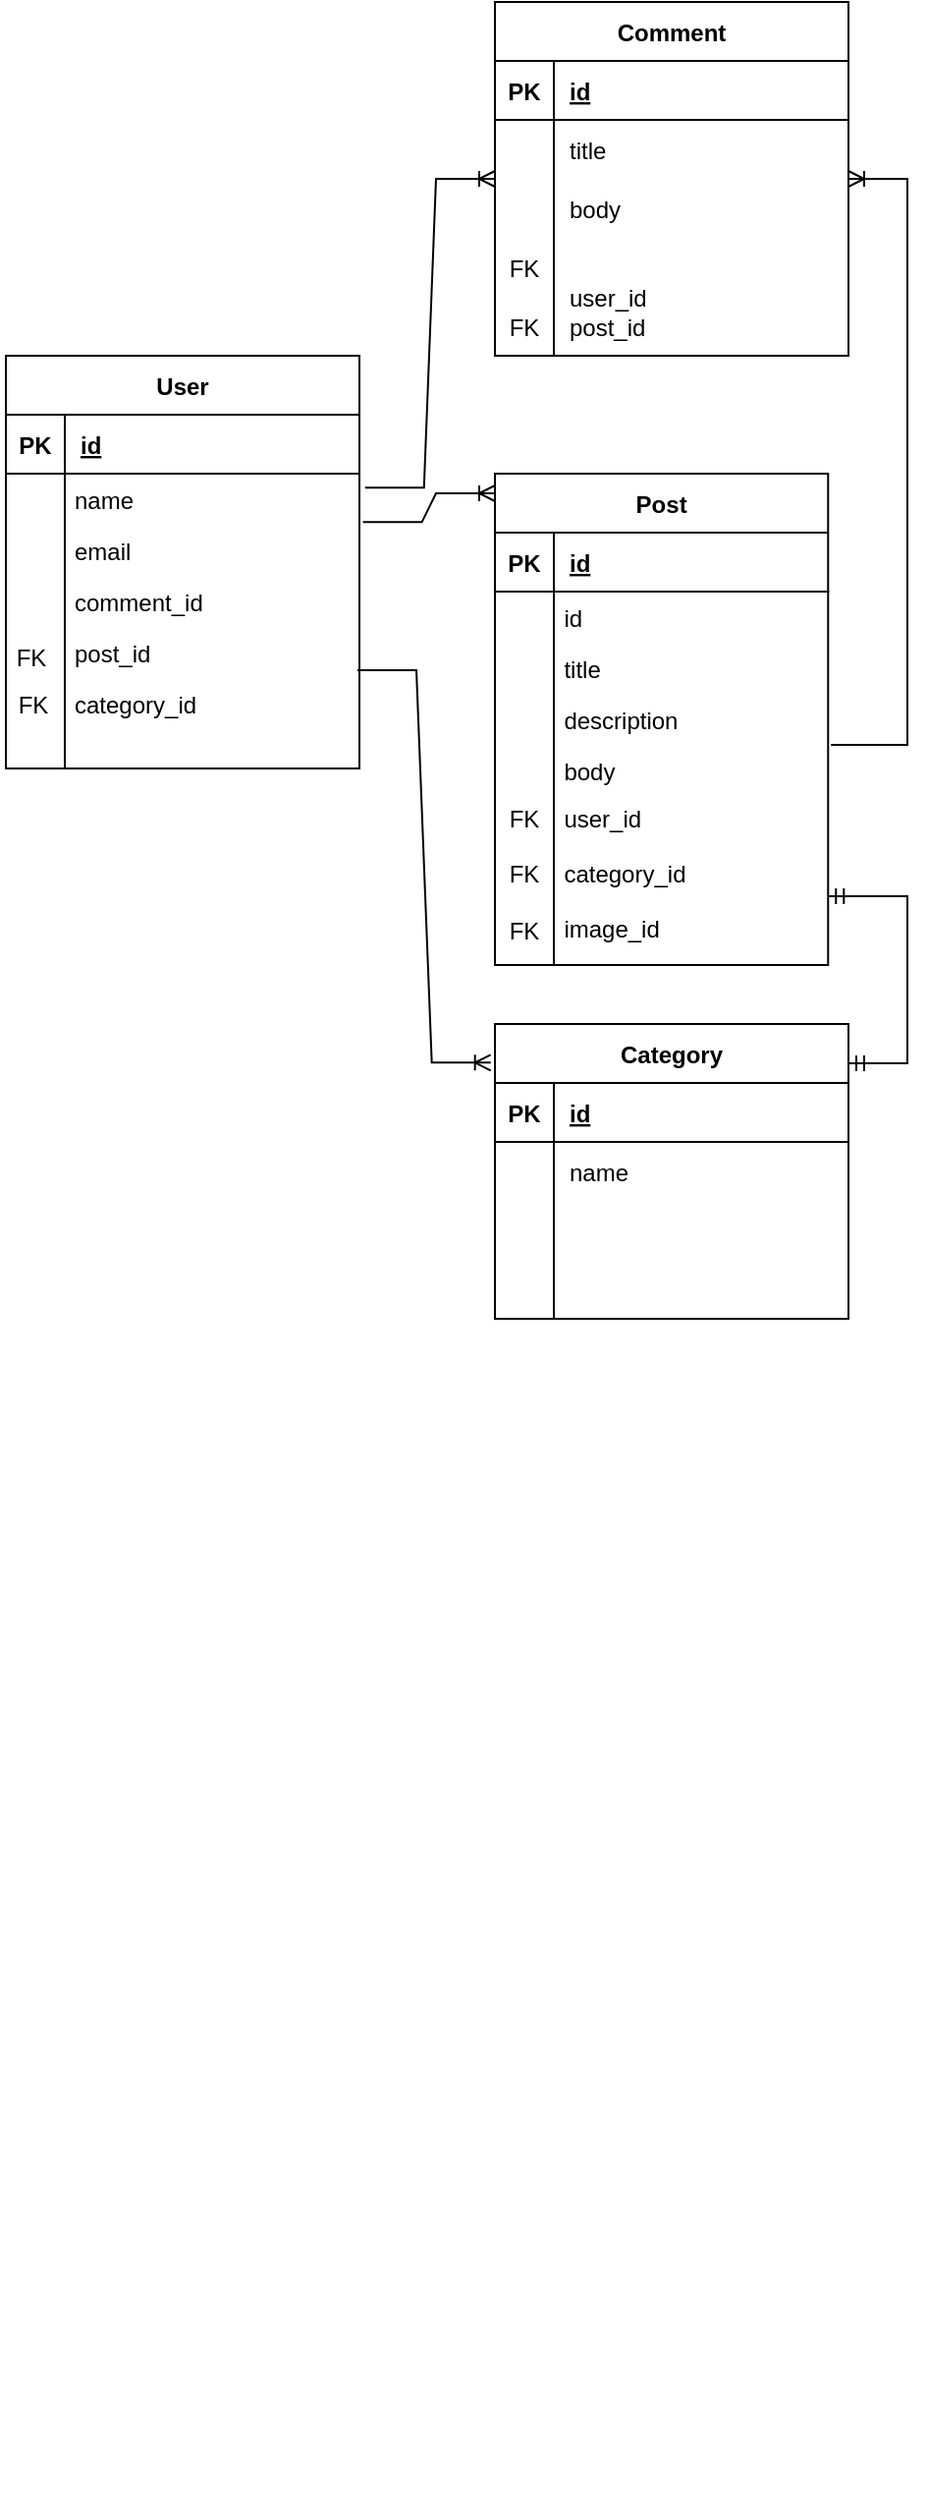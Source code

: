 <mxfile version="16.6.4" type="onedrive"><diagram id="C5RBs43oDa-KdzZeNtuy" name="Page-1"><mxGraphModel dx="1422" dy="1963" grid="1" gridSize="10" guides="1" tooltips="1" connect="1" arrows="1" fold="1" page="1" pageScale="1" pageWidth="827" pageHeight="1169" math="0" shadow="0"><root><mxCell id="WIyWlLk6GJQsqaUBKTNV-0"/><mxCell id="WIyWlLk6GJQsqaUBKTNV-1" parent="WIyWlLk6GJQsqaUBKTNV-0"/><mxCell id="lPncde6TAyD1m9C1xYJm-18" value="" style="edgeStyle=entityRelationEdgeStyle;fontSize=12;html=1;endArrow=ERoneToMany;rounded=0;exitX=1.01;exitY=0.822;exitDx=0;exitDy=0;exitPerimeter=0;" parent="WIyWlLk6GJQsqaUBKTNV-1" source="tdaJ55dzC8BW70NEusdq-22" edge="1"><mxGeometry width="100" height="100" relative="1" as="geometry"><mxPoint x="210" y="250" as="sourcePoint"/><mxPoint x="280" y="140" as="targetPoint"/></mxGeometry></mxCell><mxCell id="lPncde6TAyD1m9C1xYJm-29" value="" style="edgeStyle=entityRelationEdgeStyle;fontSize=12;html=1;endArrow=ERoneToMany;rounded=0;exitX=1.008;exitY=1;exitDx=0;exitDy=0;exitPerimeter=0;" parent="WIyWlLk6GJQsqaUBKTNV-1" source="tdaJ55dzC8BW70NEusdq-77" edge="1" target="tdaJ55dzC8BW70NEusdq-113"><mxGeometry width="100" height="100" relative="1" as="geometry"><mxPoint x="440" y="237" as="sourcePoint"/><mxPoint x="530" y="-10" as="targetPoint"/></mxGeometry></mxCell><mxCell id="tdaJ55dzC8BW70NEusdq-33" value="" style="group" parent="WIyWlLk6GJQsqaUBKTNV-1" vertex="1" connectable="0"><mxGeometry x="60" y="950" width="189" height="210" as="geometry"/></mxCell><mxCell id="tdaJ55dzC8BW70NEusdq-36" value="" style="group" parent="tdaJ55dzC8BW70NEusdq-33" vertex="1" connectable="0"><mxGeometry x="-31" y="-880" width="191" height="210" as="geometry"/></mxCell><mxCell id="tdaJ55dzC8BW70NEusdq-18" value="User" style="shape=table;startSize=30;container=1;collapsible=1;childLayout=tableLayout;fixedRows=1;rowLines=0;fontStyle=1;align=center;resizeLast=1;" parent="tdaJ55dzC8BW70NEusdq-36" vertex="1"><mxGeometry x="2" width="180" height="210" as="geometry"/></mxCell><mxCell id="tdaJ55dzC8BW70NEusdq-19" value="" style="shape=tableRow;horizontal=0;startSize=0;swimlaneHead=0;swimlaneBody=0;fillColor=none;collapsible=0;dropTarget=0;points=[[0,0.5],[1,0.5]];portConstraint=eastwest;top=0;left=0;right=0;bottom=1;" parent="tdaJ55dzC8BW70NEusdq-18" vertex="1"><mxGeometry y="30" width="180" height="30" as="geometry"/></mxCell><mxCell id="tdaJ55dzC8BW70NEusdq-20" value="PK" style="shape=partialRectangle;connectable=0;fillColor=none;top=0;left=0;bottom=0;right=0;fontStyle=1;overflow=hidden;" parent="tdaJ55dzC8BW70NEusdq-19" vertex="1"><mxGeometry width="30" height="30" as="geometry"><mxRectangle width="30" height="30" as="alternateBounds"/></mxGeometry></mxCell><mxCell id="tdaJ55dzC8BW70NEusdq-21" value="id" style="shape=partialRectangle;connectable=0;fillColor=none;top=0;left=0;bottom=0;right=0;align=left;spacingLeft=6;fontStyle=5;overflow=hidden;" parent="tdaJ55dzC8BW70NEusdq-19" vertex="1"><mxGeometry x="30" width="150" height="30" as="geometry"><mxRectangle width="150" height="30" as="alternateBounds"/></mxGeometry></mxCell><mxCell id="tdaJ55dzC8BW70NEusdq-22" value="" style="shape=tableRow;horizontal=0;startSize=0;swimlaneHead=0;swimlaneBody=0;fillColor=none;collapsible=0;dropTarget=0;points=[[0,0.5],[1,0.5]];portConstraint=eastwest;top=0;left=0;right=0;bottom=0;" parent="tdaJ55dzC8BW70NEusdq-18" vertex="1"><mxGeometry y="60" width="180" height="30" as="geometry"/></mxCell><mxCell id="tdaJ55dzC8BW70NEusdq-23" value="" style="shape=partialRectangle;connectable=0;fillColor=none;top=0;left=0;bottom=0;right=0;editable=1;overflow=hidden;" parent="tdaJ55dzC8BW70NEusdq-22" vertex="1"><mxGeometry width="30" height="30" as="geometry"><mxRectangle width="30" height="30" as="alternateBounds"/></mxGeometry></mxCell><mxCell id="tdaJ55dzC8BW70NEusdq-24" value="" style="shape=partialRectangle;connectable=0;fillColor=none;top=0;left=0;bottom=0;right=0;align=left;spacingLeft=6;overflow=hidden;" parent="tdaJ55dzC8BW70NEusdq-22" vertex="1"><mxGeometry x="30" width="150" height="30" as="geometry"><mxRectangle width="150" height="30" as="alternateBounds"/></mxGeometry></mxCell><mxCell id="tdaJ55dzC8BW70NEusdq-28" value="" style="shape=tableRow;horizontal=0;startSize=0;swimlaneHead=0;swimlaneBody=0;fillColor=none;collapsible=0;dropTarget=0;points=[[0,0.5],[1,0.5]];portConstraint=eastwest;top=0;left=0;right=0;bottom=0;" parent="tdaJ55dzC8BW70NEusdq-18" vertex="1"><mxGeometry y="90" width="180" height="90" as="geometry"/></mxCell><mxCell id="tdaJ55dzC8BW70NEusdq-29" value="" style="shape=partialRectangle;connectable=0;fillColor=none;top=0;left=0;bottom=0;right=0;editable=1;overflow=hidden;" parent="tdaJ55dzC8BW70NEusdq-28" vertex="1"><mxGeometry width="30" height="90" as="geometry"><mxRectangle width="30" height="90" as="alternateBounds"/></mxGeometry></mxCell><mxCell id="tdaJ55dzC8BW70NEusdq-30" value="" style="shape=partialRectangle;connectable=0;fillColor=none;top=0;left=0;bottom=0;right=0;align=left;spacingLeft=6;overflow=hidden;" parent="tdaJ55dzC8BW70NEusdq-28" vertex="1"><mxGeometry x="30" width="150" height="90" as="geometry"><mxRectangle width="150" height="90" as="alternateBounds"/></mxGeometry></mxCell><mxCell id="tdaJ55dzC8BW70NEusdq-25" value="" style="shape=tableRow;horizontal=0;startSize=0;swimlaneHead=0;swimlaneBody=0;fillColor=none;collapsible=0;dropTarget=0;points=[[0,0.5],[1,0.5]];portConstraint=eastwest;top=0;left=0;right=0;bottom=0;" parent="tdaJ55dzC8BW70NEusdq-18" vertex="1"><mxGeometry y="180" width="180" height="30" as="geometry"/></mxCell><mxCell id="tdaJ55dzC8BW70NEusdq-26" value="" style="shape=partialRectangle;connectable=0;fillColor=none;top=0;left=0;bottom=0;right=0;editable=1;overflow=hidden;" parent="tdaJ55dzC8BW70NEusdq-25" vertex="1"><mxGeometry width="30" height="30" as="geometry"><mxRectangle width="30" height="30" as="alternateBounds"/></mxGeometry></mxCell><mxCell id="tdaJ55dzC8BW70NEusdq-27" value="" style="shape=partialRectangle;connectable=0;fillColor=none;top=0;left=0;bottom=0;right=0;align=left;spacingLeft=6;overflow=hidden;" parent="tdaJ55dzC8BW70NEusdq-25" vertex="1"><mxGeometry x="30" width="150" height="30" as="geometry"><mxRectangle width="150" height="30" as="alternateBounds"/></mxGeometry></mxCell><mxCell id="lPncde6TAyD1m9C1xYJm-11" value="name" style="text;align=left;verticalAlign=top;spacingLeft=4;spacingRight=4;overflow=hidden;rotatable=0;points=[[0,0.5],[1,0.5]];portConstraint=eastwest;rounded=0;shadow=0;html=0;" parent="tdaJ55dzC8BW70NEusdq-36" vertex="1"><mxGeometry x="31" y="60" width="149.0" height="26" as="geometry"/></mxCell><mxCell id="lPncde6TAyD1m9C1xYJm-12" value="email" style="text;align=left;verticalAlign=top;spacingLeft=4;spacingRight=4;overflow=hidden;rotatable=0;points=[[0,0.5],[1,0.5]];portConstraint=eastwest;rounded=0;shadow=0;html=0;" parent="tdaJ55dzC8BW70NEusdq-36" vertex="1"><mxGeometry x="31" y="86" width="149.0" height="26" as="geometry"/></mxCell><mxCell id="lPncde6TAyD1m9C1xYJm-15" value="comment_id" style="text;align=left;verticalAlign=top;spacingLeft=4;spacingRight=4;overflow=hidden;rotatable=0;points=[[0,0.5],[1,0.5]];portConstraint=eastwest;rounded=0;shadow=0;html=0;" parent="tdaJ55dzC8BW70NEusdq-36" vertex="1"><mxGeometry x="31" y="112" width="149.0" height="26" as="geometry"/></mxCell><mxCell id="lPncde6TAyD1m9C1xYJm-13" value="post_id" style="text;align=left;verticalAlign=top;spacingLeft=4;spacingRight=4;overflow=hidden;rotatable=0;points=[[0,0.5],[1,0.5]];portConstraint=eastwest;rounded=0;shadow=0;html=0;" parent="tdaJ55dzC8BW70NEusdq-36" vertex="1"><mxGeometry x="31" y="138" width="149.0" height="26" as="geometry"/></mxCell><mxCell id="tdaJ55dzC8BW70NEusdq-1" value="category_id" style="text;align=left;verticalAlign=top;spacingLeft=4;spacingRight=4;overflow=hidden;rotatable=0;points=[[0,0.5],[1,0.5]];portConstraint=eastwest;rounded=0;shadow=0;html=0;" parent="tdaJ55dzC8BW70NEusdq-36" vertex="1"><mxGeometry x="31" y="164" width="150" height="30" as="geometry"/></mxCell><mxCell id="tdaJ55dzC8BW70NEusdq-31" value="FK" style="shape=partialRectangle;connectable=0;fillColor=none;top=0;left=0;bottom=0;right=0;fontStyle=0;overflow=hidden;" parent="tdaJ55dzC8BW70NEusdq-36" vertex="1"><mxGeometry x="1" y="162" width="30" height="30" as="geometry"><mxRectangle width="30" height="30" as="alternateBounds"/></mxGeometry></mxCell><mxCell id="tdaJ55dzC8BW70NEusdq-32" value="FK" style="shape=partialRectangle;connectable=0;fillColor=none;top=0;left=0;bottom=0;right=0;fontStyle=0;overflow=hidden;" parent="tdaJ55dzC8BW70NEusdq-36" vertex="1"><mxGeometry y="138" width="30" height="30" as="geometry"><mxRectangle width="30" height="30" as="alternateBounds"/></mxGeometry></mxCell><mxCell id="tdaJ55dzC8BW70NEusdq-37" style="edgeStyle=orthogonalEdgeStyle;rounded=0;orthogonalLoop=1;jettySize=auto;html=1;exitX=1;exitY=0.5;exitDx=0;exitDy=0;" parent="tdaJ55dzC8BW70NEusdq-36" source="lPncde6TAyD1m9C1xYJm-11" target="lPncde6TAyD1m9C1xYJm-11" edge="1"><mxGeometry relative="1" as="geometry"/></mxCell><mxCell id="tdaJ55dzC8BW70NEusdq-82" value="" style="group" parent="WIyWlLk6GJQsqaUBKTNV-1" vertex="1" connectable="0"><mxGeometry x="280" y="130" width="180" height="250" as="geometry"/></mxCell><mxCell id="tdaJ55dzC8BW70NEusdq-75" value="id" style="text;align=left;verticalAlign=top;spacingLeft=4;spacingRight=4;overflow=hidden;rotatable=0;points=[[0,0.5],[1,0.5]];portConstraint=eastwest;" parent="tdaJ55dzC8BW70NEusdq-82" vertex="1"><mxGeometry x="29.21" y="60" width="140.79" height="26" as="geometry"/></mxCell><mxCell id="tdaJ55dzC8BW70NEusdq-76" value="title" style="text;align=left;verticalAlign=top;spacingLeft=4;spacingRight=4;overflow=hidden;rotatable=0;points=[[0,0.5],[1,0.5]];portConstraint=eastwest;rounded=0;shadow=0;html=0;" parent="tdaJ55dzC8BW70NEusdq-82" vertex="1"><mxGeometry x="29.21" y="86" width="140.79" height="26" as="geometry"/></mxCell><mxCell id="tdaJ55dzC8BW70NEusdq-77" value="description" style="text;align=left;verticalAlign=top;spacingLeft=4;spacingRight=4;overflow=hidden;rotatable=0;points=[[0,0.5],[1,0.5]];portConstraint=eastwest;rounded=0;shadow=0;html=0;" parent="tdaJ55dzC8BW70NEusdq-82" vertex="1"><mxGeometry x="29.21" y="112" width="140.79" height="26" as="geometry"/></mxCell><mxCell id="tdaJ55dzC8BW70NEusdq-78" value="body" style="text;align=left;verticalAlign=top;spacingLeft=4;spacingRight=4;overflow=hidden;rotatable=0;points=[[0,0.5],[1,0.5]];portConstraint=eastwest;rounded=0;shadow=0;html=0;" parent="tdaJ55dzC8BW70NEusdq-82" vertex="1"><mxGeometry x="29.21" y="138" width="140.79" height="26" as="geometry"/></mxCell><mxCell id="tdaJ55dzC8BW70NEusdq-79" value="user_id" style="text;align=left;verticalAlign=top;spacingLeft=4;spacingRight=4;overflow=hidden;rotatable=0;points=[[0,0.5],[1,0.5]];portConstraint=eastwest;rounded=0;shadow=0;html=0;" parent="tdaJ55dzC8BW70NEusdq-82" vertex="1"><mxGeometry x="29.21" y="162" width="140.79" height="26" as="geometry"/></mxCell><mxCell id="tdaJ55dzC8BW70NEusdq-80" value="category_id" style="text;align=left;verticalAlign=top;spacingLeft=4;spacingRight=4;overflow=hidden;rotatable=0;points=[[0,0.5],[1,0.5]];portConstraint=eastwest;rounded=0;shadow=0;html=0;" parent="tdaJ55dzC8BW70NEusdq-82" vertex="1"><mxGeometry x="29.21" y="190" width="140.79" height="26" as="geometry"/></mxCell><mxCell id="tdaJ55dzC8BW70NEusdq-81" value="image_id" style="text;align=left;verticalAlign=top;spacingLeft=4;spacingRight=4;overflow=hidden;rotatable=0;points=[[0,0.5],[1,0.5]];portConstraint=eastwest;rounded=0;shadow=0;html=0;" parent="tdaJ55dzC8BW70NEusdq-82" vertex="1"><mxGeometry x="29.21" y="218" width="140.79" height="26" as="geometry"/></mxCell><mxCell id="tdaJ55dzC8BW70NEusdq-86" value="" style="group" parent="tdaJ55dzC8BW70NEusdq-82" vertex="1" connectable="0"><mxGeometry width="169.634" height="250" as="geometry"/></mxCell><mxCell id="tdaJ55dzC8BW70NEusdq-62" value="Post" style="shape=table;startSize=30;container=1;collapsible=1;childLayout=tableLayout;fixedRows=1;rowLines=0;fontStyle=1;align=center;resizeLast=1;" parent="tdaJ55dzC8BW70NEusdq-86" vertex="1"><mxGeometry width="169.634" height="250" as="geometry"/></mxCell><mxCell id="tdaJ55dzC8BW70NEusdq-63" value="" style="shape=tableRow;horizontal=0;startSize=0;swimlaneHead=0;swimlaneBody=0;fillColor=none;collapsible=0;dropTarget=0;points=[[0,0.5],[1,0.5]];portConstraint=eastwest;top=0;left=0;right=0;bottom=1;" parent="tdaJ55dzC8BW70NEusdq-62" vertex="1"><mxGeometry y="30" width="169.634" height="30" as="geometry"/></mxCell><mxCell id="tdaJ55dzC8BW70NEusdq-64" value="PK" style="shape=partialRectangle;connectable=0;fillColor=none;top=0;left=0;bottom=0;right=0;fontStyle=1;overflow=hidden;" parent="tdaJ55dzC8BW70NEusdq-63" vertex="1"><mxGeometry width="30" height="30" as="geometry"><mxRectangle width="30" height="30" as="alternateBounds"/></mxGeometry></mxCell><mxCell id="tdaJ55dzC8BW70NEusdq-65" value="id" style="shape=partialRectangle;connectable=0;fillColor=none;top=0;left=0;bottom=0;right=0;align=left;spacingLeft=6;fontStyle=5;overflow=hidden;" parent="tdaJ55dzC8BW70NEusdq-63" vertex="1"><mxGeometry x="30" width="139.634" height="30" as="geometry"><mxRectangle width="139.634" height="30" as="alternateBounds"/></mxGeometry></mxCell><mxCell id="tdaJ55dzC8BW70NEusdq-66" value="" style="shape=tableRow;horizontal=0;startSize=0;swimlaneHead=0;swimlaneBody=0;fillColor=none;collapsible=0;dropTarget=0;points=[[0,0.5],[1,0.5]];portConstraint=eastwest;top=0;left=0;right=0;bottom=0;" parent="tdaJ55dzC8BW70NEusdq-62" vertex="1"><mxGeometry y="60" width="169.634" height="30" as="geometry"/></mxCell><mxCell id="tdaJ55dzC8BW70NEusdq-67" value="" style="shape=partialRectangle;connectable=0;fillColor=none;top=0;left=0;bottom=0;right=0;editable=1;overflow=hidden;" parent="tdaJ55dzC8BW70NEusdq-66" vertex="1"><mxGeometry width="30" height="30" as="geometry"><mxRectangle width="30" height="30" as="alternateBounds"/></mxGeometry></mxCell><mxCell id="tdaJ55dzC8BW70NEusdq-68" value="" style="shape=partialRectangle;connectable=0;fillColor=none;top=0;left=0;bottom=0;right=0;align=left;spacingLeft=6;overflow=hidden;" parent="tdaJ55dzC8BW70NEusdq-66" vertex="1"><mxGeometry x="30" width="139.634" height="30" as="geometry"><mxRectangle width="139.634" height="30" as="alternateBounds"/></mxGeometry></mxCell><mxCell id="tdaJ55dzC8BW70NEusdq-69" value="" style="shape=tableRow;horizontal=0;startSize=0;swimlaneHead=0;swimlaneBody=0;fillColor=none;collapsible=0;dropTarget=0;points=[[0,0.5],[1,0.5]];portConstraint=eastwest;top=0;left=0;right=0;bottom=0;" parent="tdaJ55dzC8BW70NEusdq-62" vertex="1"><mxGeometry y="90" width="169.634" height="90" as="geometry"/></mxCell><mxCell id="tdaJ55dzC8BW70NEusdq-70" value="" style="shape=partialRectangle;connectable=0;fillColor=none;top=0;left=0;bottom=0;right=0;editable=1;overflow=hidden;" parent="tdaJ55dzC8BW70NEusdq-69" vertex="1"><mxGeometry width="30" height="90" as="geometry"><mxRectangle width="30" height="90" as="alternateBounds"/></mxGeometry></mxCell><mxCell id="tdaJ55dzC8BW70NEusdq-71" value="" style="shape=partialRectangle;connectable=0;fillColor=none;top=0;left=0;bottom=0;right=0;align=left;spacingLeft=6;overflow=hidden;" parent="tdaJ55dzC8BW70NEusdq-69" vertex="1"><mxGeometry x="30" width="139.634" height="90" as="geometry"><mxRectangle width="139.634" height="90" as="alternateBounds"/></mxGeometry></mxCell><mxCell id="tdaJ55dzC8BW70NEusdq-72" value="" style="shape=tableRow;horizontal=0;startSize=0;swimlaneHead=0;swimlaneBody=0;fillColor=none;collapsible=0;dropTarget=0;points=[[0,0.5],[1,0.5]];portConstraint=eastwest;top=0;left=0;right=0;bottom=0;" parent="tdaJ55dzC8BW70NEusdq-62" vertex="1"><mxGeometry y="180" width="169.634" height="70" as="geometry"/></mxCell><mxCell id="tdaJ55dzC8BW70NEusdq-73" value="" style="shape=partialRectangle;connectable=0;fillColor=none;top=0;left=0;bottom=0;right=0;editable=1;overflow=hidden;" parent="tdaJ55dzC8BW70NEusdq-72" vertex="1"><mxGeometry width="30" height="70" as="geometry"><mxRectangle width="30" height="70" as="alternateBounds"/></mxGeometry></mxCell><mxCell id="tdaJ55dzC8BW70NEusdq-74" value="" style="shape=partialRectangle;connectable=0;fillColor=none;top=0;left=0;bottom=0;right=0;align=left;spacingLeft=6;overflow=hidden;" parent="tdaJ55dzC8BW70NEusdq-72" vertex="1"><mxGeometry x="30" width="139.634" height="70" as="geometry"><mxRectangle width="139.634" height="70" as="alternateBounds"/></mxGeometry></mxCell><mxCell id="tdaJ55dzC8BW70NEusdq-83" value="FK" style="shape=partialRectangle;connectable=0;fillColor=none;top=0;left=0;bottom=0;right=0;fontStyle=0;overflow=hidden;" parent="tdaJ55dzC8BW70NEusdq-86" vertex="1"><mxGeometry y="160" width="30" height="30" as="geometry"><mxRectangle width="30" height="30" as="alternateBounds"/></mxGeometry></mxCell><mxCell id="tdaJ55dzC8BW70NEusdq-84" value="FK" style="shape=partialRectangle;connectable=0;fillColor=none;top=0;left=0;bottom=0;right=0;fontStyle=0;overflow=hidden;" parent="tdaJ55dzC8BW70NEusdq-86" vertex="1"><mxGeometry y="188" width="30" height="30" as="geometry"><mxRectangle width="30" height="30" as="alternateBounds"/></mxGeometry></mxCell><mxCell id="tdaJ55dzC8BW70NEusdq-85" value="FK" style="shape=partialRectangle;connectable=0;fillColor=none;top=0;left=0;bottom=0;right=0;fontStyle=0;overflow=hidden;" parent="tdaJ55dzC8BW70NEusdq-86" vertex="1"><mxGeometry y="217" width="30" height="30" as="geometry"><mxRectangle width="30" height="30" as="alternateBounds"/></mxGeometry></mxCell><mxCell id="tdaJ55dzC8BW70NEusdq-129" value="" style="group" parent="WIyWlLk6GJQsqaUBKTNV-1" vertex="1" connectable="0"><mxGeometry x="280" y="-110" width="180" height="180" as="geometry"/></mxCell><mxCell id="tdaJ55dzC8BW70NEusdq-113" value="Comment" style="shape=table;startSize=30;container=1;collapsible=1;childLayout=tableLayout;fixedRows=1;rowLines=0;fontStyle=1;align=center;resizeLast=1;" parent="tdaJ55dzC8BW70NEusdq-129" vertex="1"><mxGeometry width="180" height="180" as="geometry"/></mxCell><mxCell id="tdaJ55dzC8BW70NEusdq-114" value="" style="shape=tableRow;horizontal=0;startSize=0;swimlaneHead=0;swimlaneBody=0;fillColor=none;collapsible=0;dropTarget=0;points=[[0,0.5],[1,0.5]];portConstraint=eastwest;top=0;left=0;right=0;bottom=1;" parent="tdaJ55dzC8BW70NEusdq-113" vertex="1"><mxGeometry y="30" width="180" height="30" as="geometry"/></mxCell><mxCell id="tdaJ55dzC8BW70NEusdq-115" value="PK" style="shape=partialRectangle;connectable=0;fillColor=none;top=0;left=0;bottom=0;right=0;fontStyle=1;overflow=hidden;" parent="tdaJ55dzC8BW70NEusdq-114" vertex="1"><mxGeometry width="30" height="30" as="geometry"><mxRectangle width="30" height="30" as="alternateBounds"/></mxGeometry></mxCell><mxCell id="tdaJ55dzC8BW70NEusdq-116" value="id" style="shape=partialRectangle;connectable=0;fillColor=none;top=0;left=0;bottom=0;right=0;align=left;spacingLeft=6;fontStyle=5;overflow=hidden;" parent="tdaJ55dzC8BW70NEusdq-114" vertex="1"><mxGeometry x="30" width="150" height="30" as="geometry"><mxRectangle width="150" height="30" as="alternateBounds"/></mxGeometry></mxCell><mxCell id="tdaJ55dzC8BW70NEusdq-117" value="" style="shape=tableRow;horizontal=0;startSize=0;swimlaneHead=0;swimlaneBody=0;fillColor=none;collapsible=0;dropTarget=0;points=[[0,0.5],[1,0.5]];portConstraint=eastwest;top=0;left=0;right=0;bottom=0;" parent="tdaJ55dzC8BW70NEusdq-113" vertex="1"><mxGeometry y="60" width="180" height="30" as="geometry"/></mxCell><mxCell id="tdaJ55dzC8BW70NEusdq-118" value="" style="shape=partialRectangle;connectable=0;fillColor=none;top=0;left=0;bottom=0;right=0;editable=1;overflow=hidden;" parent="tdaJ55dzC8BW70NEusdq-117" vertex="1"><mxGeometry width="30" height="30" as="geometry"><mxRectangle width="30" height="30" as="alternateBounds"/></mxGeometry></mxCell><mxCell id="tdaJ55dzC8BW70NEusdq-119" value="title   " style="shape=partialRectangle;connectable=0;fillColor=none;top=0;left=0;bottom=0;right=0;align=left;spacingLeft=6;overflow=hidden;" parent="tdaJ55dzC8BW70NEusdq-117" vertex="1"><mxGeometry x="30" width="150" height="30" as="geometry"><mxRectangle width="150" height="30" as="alternateBounds"/></mxGeometry></mxCell><mxCell id="tdaJ55dzC8BW70NEusdq-120" value="" style="shape=tableRow;horizontal=0;startSize=0;swimlaneHead=0;swimlaneBody=0;fillColor=none;collapsible=0;dropTarget=0;points=[[0,0.5],[1,0.5]];portConstraint=eastwest;top=0;left=0;right=0;bottom=0;" parent="tdaJ55dzC8BW70NEusdq-113" vertex="1"><mxGeometry y="90" width="180" height="30" as="geometry"/></mxCell><mxCell id="tdaJ55dzC8BW70NEusdq-121" value="" style="shape=partialRectangle;connectable=0;fillColor=none;top=0;left=0;bottom=0;right=0;editable=1;overflow=hidden;" parent="tdaJ55dzC8BW70NEusdq-120" vertex="1"><mxGeometry width="30" height="30" as="geometry"><mxRectangle width="30" height="30" as="alternateBounds"/></mxGeometry></mxCell><mxCell id="tdaJ55dzC8BW70NEusdq-122" value="body" style="shape=partialRectangle;connectable=0;fillColor=none;top=0;left=0;bottom=0;right=0;align=left;spacingLeft=6;overflow=hidden;" parent="tdaJ55dzC8BW70NEusdq-120" vertex="1"><mxGeometry x="30" width="150" height="30" as="geometry"><mxRectangle width="150" height="30" as="alternateBounds"/></mxGeometry></mxCell><mxCell id="tdaJ55dzC8BW70NEusdq-123" value="" style="shape=tableRow;horizontal=0;startSize=0;swimlaneHead=0;swimlaneBody=0;fillColor=none;collapsible=0;dropTarget=0;points=[[0,0.5],[1,0.5]];portConstraint=eastwest;top=0;left=0;right=0;bottom=0;" parent="tdaJ55dzC8BW70NEusdq-113" vertex="1"><mxGeometry y="120" width="180" height="60" as="geometry"/></mxCell><mxCell id="tdaJ55dzC8BW70NEusdq-124" value="" style="shape=partialRectangle;connectable=0;fillColor=none;top=0;left=0;bottom=0;right=0;editable=1;overflow=hidden;" parent="tdaJ55dzC8BW70NEusdq-123" vertex="1"><mxGeometry width="30" height="60" as="geometry"><mxRectangle width="30" height="60" as="alternateBounds"/></mxGeometry></mxCell><mxCell id="tdaJ55dzC8BW70NEusdq-125" value="user_id" style="shape=partialRectangle;connectable=0;fillColor=none;top=0;left=0;bottom=0;right=0;align=left;spacingLeft=6;overflow=hidden;" parent="tdaJ55dzC8BW70NEusdq-123" vertex="1"><mxGeometry x="30" width="150" height="60" as="geometry"><mxRectangle width="150" height="60" as="alternateBounds"/></mxGeometry></mxCell><mxCell id="tdaJ55dzC8BW70NEusdq-126" value="post_id" style="shape=partialRectangle;connectable=0;fillColor=none;top=0;left=0;bottom=0;right=0;align=left;spacingLeft=6;overflow=hidden;" parent="tdaJ55dzC8BW70NEusdq-129" vertex="1"><mxGeometry x="30" y="150" width="150" height="30" as="geometry"><mxRectangle width="150" height="30" as="alternateBounds"/></mxGeometry></mxCell><mxCell id="tdaJ55dzC8BW70NEusdq-128" value="FK" style="shape=partialRectangle;connectable=0;fillColor=none;top=0;left=0;bottom=0;right=0;fontStyle=0;overflow=hidden;" parent="tdaJ55dzC8BW70NEusdq-129" vertex="1"><mxGeometry y="150" width="30" height="30" as="geometry"><mxRectangle width="30" height="30" as="alternateBounds"/></mxGeometry></mxCell><mxCell id="tdaJ55dzC8BW70NEusdq-127" value="FK" style="shape=partialRectangle;connectable=0;fillColor=none;top=0;left=0;bottom=0;right=0;fontStyle=0;overflow=hidden;" parent="tdaJ55dzC8BW70NEusdq-129" vertex="1"><mxGeometry y="120" width="30" height="30" as="geometry"><mxRectangle width="30" height="30" as="alternateBounds"/></mxGeometry></mxCell><mxCell id="tdaJ55dzC8BW70NEusdq-130" value="Category" style="shape=table;startSize=30;container=1;collapsible=1;childLayout=tableLayout;fixedRows=1;rowLines=0;fontStyle=1;align=center;resizeLast=1;" parent="WIyWlLk6GJQsqaUBKTNV-1" vertex="1"><mxGeometry x="280" y="410" width="180" height="150" as="geometry"/></mxCell><mxCell id="tdaJ55dzC8BW70NEusdq-131" value="" style="shape=tableRow;horizontal=0;startSize=0;swimlaneHead=0;swimlaneBody=0;fillColor=none;collapsible=0;dropTarget=0;points=[[0,0.5],[1,0.5]];portConstraint=eastwest;top=0;left=0;right=0;bottom=1;" parent="tdaJ55dzC8BW70NEusdq-130" vertex="1"><mxGeometry y="30" width="180" height="30" as="geometry"/></mxCell><mxCell id="tdaJ55dzC8BW70NEusdq-132" value="PK" style="shape=partialRectangle;connectable=0;fillColor=none;top=0;left=0;bottom=0;right=0;fontStyle=1;overflow=hidden;" parent="tdaJ55dzC8BW70NEusdq-131" vertex="1"><mxGeometry width="30" height="30" as="geometry"><mxRectangle width="30" height="30" as="alternateBounds"/></mxGeometry></mxCell><mxCell id="tdaJ55dzC8BW70NEusdq-133" value="id" style="shape=partialRectangle;connectable=0;fillColor=none;top=0;left=0;bottom=0;right=0;align=left;spacingLeft=6;fontStyle=5;overflow=hidden;" parent="tdaJ55dzC8BW70NEusdq-131" vertex="1"><mxGeometry x="30" width="150" height="30" as="geometry"><mxRectangle width="150" height="30" as="alternateBounds"/></mxGeometry></mxCell><mxCell id="tdaJ55dzC8BW70NEusdq-134" value="" style="shape=tableRow;horizontal=0;startSize=0;swimlaneHead=0;swimlaneBody=0;fillColor=none;collapsible=0;dropTarget=0;points=[[0,0.5],[1,0.5]];portConstraint=eastwest;top=0;left=0;right=0;bottom=0;" parent="tdaJ55dzC8BW70NEusdq-130" vertex="1"><mxGeometry y="60" width="180" height="30" as="geometry"/></mxCell><mxCell id="tdaJ55dzC8BW70NEusdq-135" value="" style="shape=partialRectangle;connectable=0;fillColor=none;top=0;left=0;bottom=0;right=0;editable=1;overflow=hidden;" parent="tdaJ55dzC8BW70NEusdq-134" vertex="1"><mxGeometry width="30" height="30" as="geometry"><mxRectangle width="30" height="30" as="alternateBounds"/></mxGeometry></mxCell><mxCell id="tdaJ55dzC8BW70NEusdq-136" value="name" style="shape=partialRectangle;connectable=0;fillColor=none;top=0;left=0;bottom=0;right=0;align=left;spacingLeft=6;overflow=hidden;" parent="tdaJ55dzC8BW70NEusdq-134" vertex="1"><mxGeometry x="30" width="150" height="30" as="geometry"><mxRectangle width="150" height="30" as="alternateBounds"/></mxGeometry></mxCell><mxCell id="tdaJ55dzC8BW70NEusdq-137" value="" style="shape=tableRow;horizontal=0;startSize=0;swimlaneHead=0;swimlaneBody=0;fillColor=none;collapsible=0;dropTarget=0;points=[[0,0.5],[1,0.5]];portConstraint=eastwest;top=0;left=0;right=0;bottom=0;" parent="tdaJ55dzC8BW70NEusdq-130" vertex="1"><mxGeometry y="90" width="180" height="30" as="geometry"/></mxCell><mxCell id="tdaJ55dzC8BW70NEusdq-138" value="" style="shape=partialRectangle;connectable=0;fillColor=none;top=0;left=0;bottom=0;right=0;editable=1;overflow=hidden;" parent="tdaJ55dzC8BW70NEusdq-137" vertex="1"><mxGeometry width="30" height="30" as="geometry"><mxRectangle width="30" height="30" as="alternateBounds"/></mxGeometry></mxCell><mxCell id="tdaJ55dzC8BW70NEusdq-139" value="" style="shape=partialRectangle;connectable=0;fillColor=none;top=0;left=0;bottom=0;right=0;align=left;spacingLeft=6;overflow=hidden;" parent="tdaJ55dzC8BW70NEusdq-137" vertex="1"><mxGeometry x="30" width="150" height="30" as="geometry"><mxRectangle width="150" height="30" as="alternateBounds"/></mxGeometry></mxCell><mxCell id="tdaJ55dzC8BW70NEusdq-140" value="" style="shape=tableRow;horizontal=0;startSize=0;swimlaneHead=0;swimlaneBody=0;fillColor=none;collapsible=0;dropTarget=0;points=[[0,0.5],[1,0.5]];portConstraint=eastwest;top=0;left=0;right=0;bottom=0;" parent="tdaJ55dzC8BW70NEusdq-130" vertex="1"><mxGeometry y="120" width="180" height="30" as="geometry"/></mxCell><mxCell id="tdaJ55dzC8BW70NEusdq-141" value="" style="shape=partialRectangle;connectable=0;fillColor=none;top=0;left=0;bottom=0;right=0;editable=1;overflow=hidden;" parent="tdaJ55dzC8BW70NEusdq-140" vertex="1"><mxGeometry width="30" height="30" as="geometry"><mxRectangle width="30" height="30" as="alternateBounds"/></mxGeometry></mxCell><mxCell id="tdaJ55dzC8BW70NEusdq-142" value="" style="shape=partialRectangle;connectable=0;fillColor=none;top=0;left=0;bottom=0;right=0;align=left;spacingLeft=6;overflow=hidden;" parent="tdaJ55dzC8BW70NEusdq-140" vertex="1"><mxGeometry x="30" width="150" height="30" as="geometry"><mxRectangle width="150" height="30" as="alternateBounds"/></mxGeometry></mxCell><mxCell id="tdaJ55dzC8BW70NEusdq-143" value="" style="edgeStyle=entityRelationEdgeStyle;fontSize=12;html=1;endArrow=ERmandOne;startArrow=ERmandOne;rounded=0;" parent="WIyWlLk6GJQsqaUBKTNV-1" target="tdaJ55dzC8BW70NEusdq-72" edge="1"><mxGeometry width="100" height="100" relative="1" as="geometry"><mxPoint x="460" y="430" as="sourcePoint"/><mxPoint x="560" y="390" as="targetPoint"/></mxGeometry></mxCell><mxCell id="3vFFdi8er2SRn26Mqrz6-1" value="" style="edgeStyle=entityRelationEdgeStyle;fontSize=12;html=1;endArrow=ERoneToMany;rounded=0;exitX=1.016;exitY=0.236;exitDx=0;exitDy=0;exitPerimeter=0;" edge="1" parent="WIyWlLk6GJQsqaUBKTNV-1" source="tdaJ55dzC8BW70NEusdq-22" target="tdaJ55dzC8BW70NEusdq-113"><mxGeometry width="100" height="100" relative="1" as="geometry"><mxPoint x="110" y="70" as="sourcePoint"/><mxPoint x="210" y="-30" as="targetPoint"/></mxGeometry></mxCell><mxCell id="3vFFdi8er2SRn26Mqrz6-2" value="" style="edgeStyle=entityRelationEdgeStyle;fontSize=12;html=1;endArrow=ERoneToMany;rounded=0;entryX=-0.012;entryY=0.131;entryDx=0;entryDy=0;entryPerimeter=0;" edge="1" parent="WIyWlLk6GJQsqaUBKTNV-1" target="tdaJ55dzC8BW70NEusdq-130"><mxGeometry width="100" height="100" relative="1" as="geometry"><mxPoint x="210" y="230" as="sourcePoint"/><mxPoint x="310" y="130" as="targetPoint"/></mxGeometry></mxCell></root></mxGraphModel></diagram></mxfile>